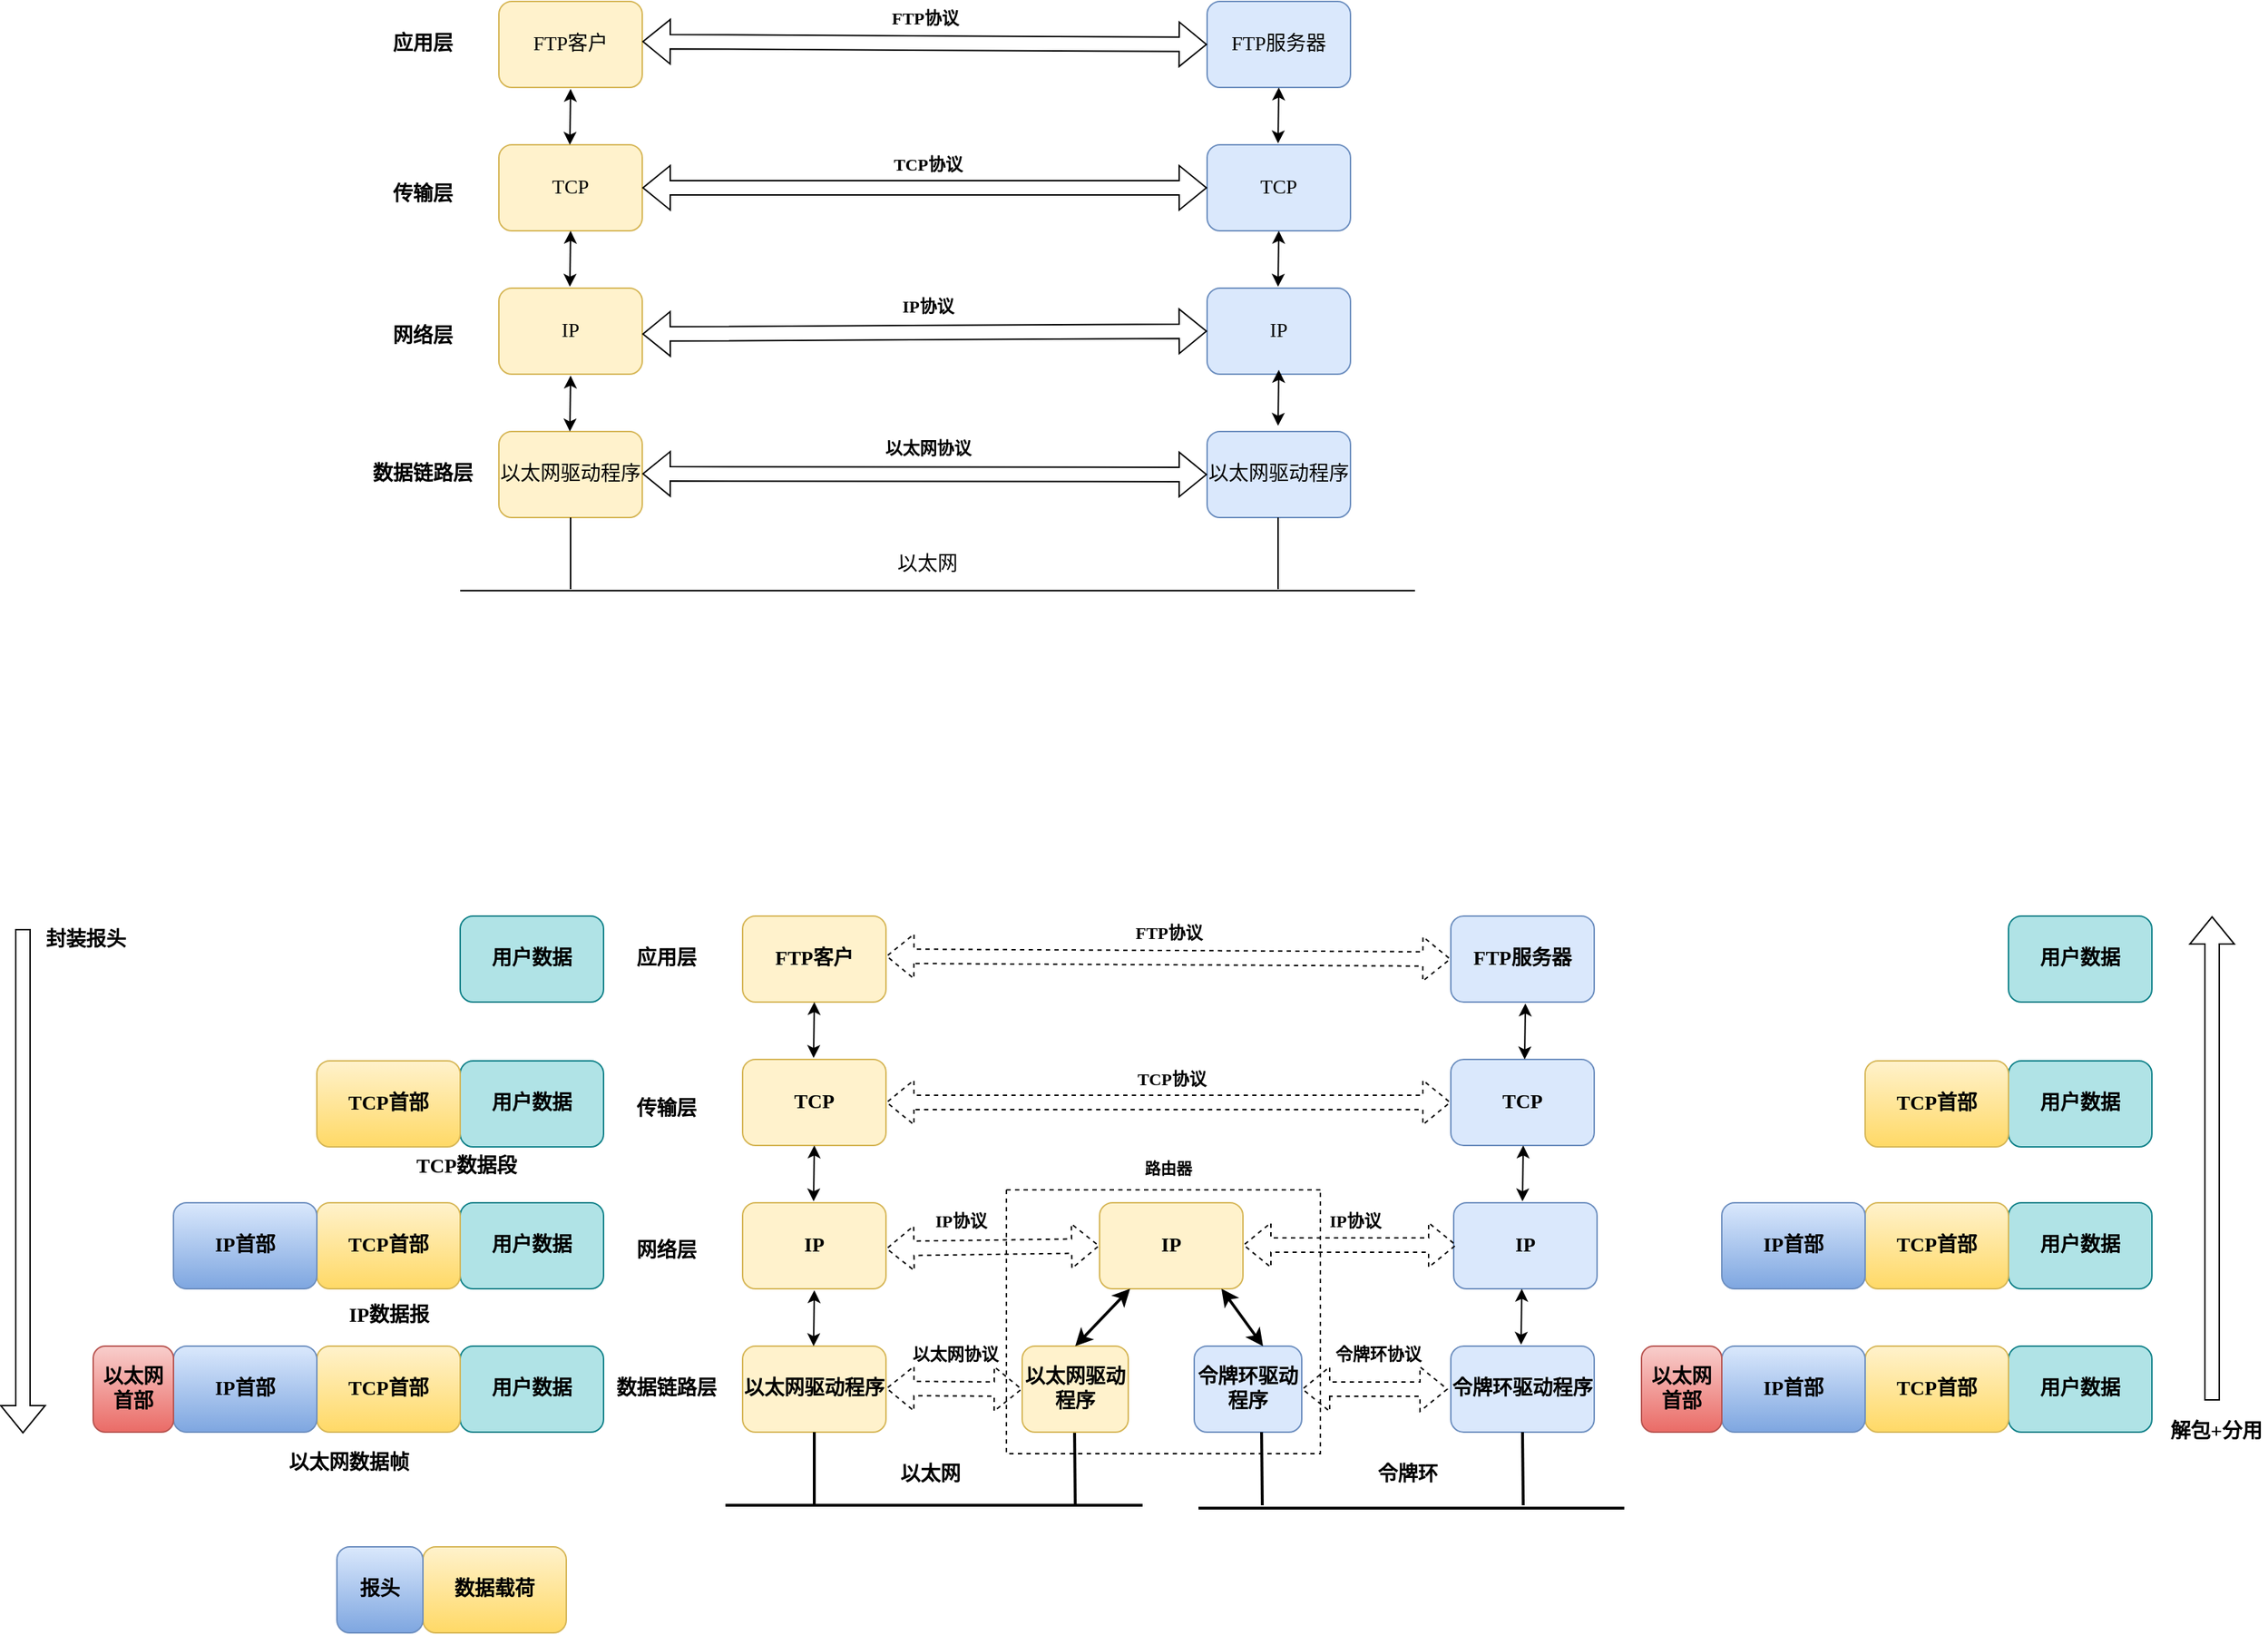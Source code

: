 <mxfile version="24.6.4" type="github">
  <diagram name="第 1 页" id="xF_slF0fyWrFhzLifDI3">
    <mxGraphModel dx="1448" dy="575" grid="0" gridSize="10" guides="1" tooltips="1" connect="1" arrows="1" fold="1" page="1" pageScale="1" pageWidth="2336" pageHeight="1654" background="none" math="0" shadow="0">
      <root>
        <mxCell id="0" />
        <mxCell id="jeHXLBTCa4225aKpq0WZ-4" parent="0" />
        <mxCell id="jeHXLBTCa4225aKpq0WZ-6" value="&lt;font style=&quot;font-size: 14px;&quot; face=&quot;Comic Sans MS&quot;&gt;FTP客户&lt;/font&gt;" style="rounded=1;whiteSpace=wrap;html=1;fillColor=#fff2cc;strokeColor=#d6b656;" vertex="1" parent="jeHXLBTCa4225aKpq0WZ-4">
          <mxGeometry x="454" y="88" width="100" height="60" as="geometry" />
        </mxCell>
        <mxCell id="jeHXLBTCa4225aKpq0WZ-7" value="&lt;font face=&quot;Comic Sans MS&quot;&gt;&lt;span style=&quot;font-size: 14px;&quot;&gt;TCP&lt;/span&gt;&lt;/font&gt;" style="rounded=1;whiteSpace=wrap;html=1;fillColor=#fff2cc;strokeColor=#d6b656;" vertex="1" parent="jeHXLBTCa4225aKpq0WZ-4">
          <mxGeometry x="454" y="188" width="100" height="60" as="geometry" />
        </mxCell>
        <mxCell id="jeHXLBTCa4225aKpq0WZ-8" value="&lt;font face=&quot;Comic Sans MS&quot;&gt;&lt;span style=&quot;font-size: 14px;&quot;&gt;IP&lt;/span&gt;&lt;/font&gt;" style="rounded=1;whiteSpace=wrap;html=1;fillColor=#fff2cc;strokeColor=#d6b656;" vertex="1" parent="jeHXLBTCa4225aKpq0WZ-4">
          <mxGeometry x="454" y="288" width="100" height="60" as="geometry" />
        </mxCell>
        <mxCell id="jeHXLBTCa4225aKpq0WZ-9" value="&lt;font face=&quot;Comic Sans MS&quot;&gt;&lt;span style=&quot;font-size: 14px;&quot;&gt;以太网驱动程序&lt;/span&gt;&lt;/font&gt;" style="rounded=1;whiteSpace=wrap;html=1;fillColor=#fff2cc;strokeColor=#d6b656;" vertex="1" parent="jeHXLBTCa4225aKpq0WZ-4">
          <mxGeometry x="454" y="388" width="100" height="60" as="geometry" />
        </mxCell>
        <mxCell id="jeHXLBTCa4225aKpq0WZ-10" value="&lt;font style=&quot;font-size: 14px;&quot; face=&quot;Comic Sans MS&quot;&gt;FTP服务器&lt;/font&gt;" style="rounded=1;whiteSpace=wrap;html=1;fillColor=#dae8fc;strokeColor=#6c8ebf;" vertex="1" parent="jeHXLBTCa4225aKpq0WZ-4">
          <mxGeometry x="948" y="88" width="100" height="60" as="geometry" />
        </mxCell>
        <mxCell id="jeHXLBTCa4225aKpq0WZ-11" value="&lt;font face=&quot;Comic Sans MS&quot;&gt;&lt;span style=&quot;font-size: 14px;&quot;&gt;TCP&lt;/span&gt;&lt;/font&gt;" style="rounded=1;whiteSpace=wrap;html=1;fillColor=#dae8fc;strokeColor=#6c8ebf;" vertex="1" parent="jeHXLBTCa4225aKpq0WZ-4">
          <mxGeometry x="948" y="188" width="100" height="60" as="geometry" />
        </mxCell>
        <mxCell id="jeHXLBTCa4225aKpq0WZ-12" value="&lt;font face=&quot;Comic Sans MS&quot;&gt;&lt;span style=&quot;font-size: 14px;&quot;&gt;IP&lt;/span&gt;&lt;/font&gt;" style="rounded=1;whiteSpace=wrap;html=1;fillColor=#dae8fc;strokeColor=#6c8ebf;" vertex="1" parent="jeHXLBTCa4225aKpq0WZ-4">
          <mxGeometry x="948" y="288" width="100" height="60" as="geometry" />
        </mxCell>
        <mxCell id="jeHXLBTCa4225aKpq0WZ-13" value="&lt;font face=&quot;Comic Sans MS&quot;&gt;&lt;span style=&quot;font-size: 14px;&quot;&gt;以太网驱动程序&lt;/span&gt;&lt;/font&gt;" style="rounded=1;whiteSpace=wrap;html=1;fillColor=#dae8fc;strokeColor=#6c8ebf;" vertex="1" parent="jeHXLBTCa4225aKpq0WZ-4">
          <mxGeometry x="948" y="388" width="100" height="60" as="geometry" />
        </mxCell>
        <mxCell id="jeHXLBTCa4225aKpq0WZ-28" value="" style="shape=flexArrow;endArrow=classic;startArrow=classic;html=1;rounded=0;entryX=0;entryY=0.5;entryDx=0;entryDy=0;" edge="1" parent="jeHXLBTCa4225aKpq0WZ-4" target="jeHXLBTCa4225aKpq0WZ-10">
          <mxGeometry width="100" height="100" relative="1" as="geometry">
            <mxPoint x="554" y="116" as="sourcePoint" />
            <mxPoint x="752" y="120" as="targetPoint" />
          </mxGeometry>
        </mxCell>
        <mxCell id="jeHXLBTCa4225aKpq0WZ-29" value="&lt;font style=&quot;font-size: 12px;&quot;&gt;FTP协议&lt;/font&gt;" style="edgeLabel;html=1;align=center;verticalAlign=middle;resizable=0;points=[];fontFamily=Comic Sans MS;fontStyle=1" vertex="1" connectable="0" parent="jeHXLBTCa4225aKpq0WZ-28">
          <mxGeometry x="0.01" y="2" relative="1" as="geometry">
            <mxPoint x="-2" y="-15" as="offset" />
          </mxGeometry>
        </mxCell>
        <mxCell id="jeHXLBTCa4225aKpq0WZ-31" value="" style="shape=flexArrow;endArrow=classic;startArrow=classic;html=1;rounded=0;entryX=0;entryY=0.5;entryDx=0;entryDy=0;exitX=1;exitY=0.5;exitDx=0;exitDy=0;" edge="1" parent="jeHXLBTCa4225aKpq0WZ-4" source="jeHXLBTCa4225aKpq0WZ-7" target="jeHXLBTCa4225aKpq0WZ-11">
          <mxGeometry width="100" height="100" relative="1" as="geometry">
            <mxPoint x="554" y="222" as="sourcePoint" />
            <mxPoint x="654" y="122" as="targetPoint" />
          </mxGeometry>
        </mxCell>
        <mxCell id="jeHXLBTCa4225aKpq0WZ-32" value="" style="shape=flexArrow;endArrow=classic;startArrow=classic;html=1;rounded=0;entryX=0;entryY=0.5;entryDx=0;entryDy=0;" edge="1" parent="jeHXLBTCa4225aKpq0WZ-4" target="jeHXLBTCa4225aKpq0WZ-12">
          <mxGeometry width="100" height="100" relative="1" as="geometry">
            <mxPoint x="554" y="320" as="sourcePoint" />
            <mxPoint x="874" y="320" as="targetPoint" />
          </mxGeometry>
        </mxCell>
        <mxCell id="jeHXLBTCa4225aKpq0WZ-33" value="" style="shape=flexArrow;endArrow=classic;startArrow=classic;html=1;rounded=0;exitX=1;exitY=0.5;exitDx=0;exitDy=0;entryX=0;entryY=0.5;entryDx=0;entryDy=0;" edge="1" parent="jeHXLBTCa4225aKpq0WZ-4" target="jeHXLBTCa4225aKpq0WZ-13">
          <mxGeometry width="100" height="100" relative="1" as="geometry">
            <mxPoint x="554" y="417.5" as="sourcePoint" />
            <mxPoint x="659" y="418" as="targetPoint" />
          </mxGeometry>
        </mxCell>
        <mxCell id="jeHXLBTCa4225aKpq0WZ-34" value="&lt;font style=&quot;font-size: 12px;&quot;&gt;TCP协议&lt;/font&gt;" style="edgeLabel;html=1;align=center;verticalAlign=middle;resizable=0;points=[];fontFamily=Comic Sans MS;fontStyle=1" vertex="1" connectable="0" parent="jeHXLBTCa4225aKpq0WZ-4">
          <mxGeometry x="761.998" y="139.0" as="geometry">
            <mxPoint x="-9" y="63" as="offset" />
          </mxGeometry>
        </mxCell>
        <mxCell id="jeHXLBTCa4225aKpq0WZ-35" value="&lt;font style=&quot;font-size: 12px;&quot;&gt;IP协议&lt;/font&gt;" style="edgeLabel;html=1;align=center;verticalAlign=middle;resizable=0;points=[];fontFamily=Comic Sans MS;fontStyle=1" vertex="1" connectable="0" parent="jeHXLBTCa4225aKpq0WZ-4">
          <mxGeometry x="761.998" y="238.0" as="geometry">
            <mxPoint x="-9" y="63" as="offset" />
          </mxGeometry>
        </mxCell>
        <mxCell id="jeHXLBTCa4225aKpq0WZ-36" value="&lt;font style=&quot;font-size: 12px;&quot;&gt;以太网协议&lt;/font&gt;" style="edgeLabel;html=1;align=center;verticalAlign=middle;resizable=0;points=[];fontFamily=Comic Sans MS;fontStyle=1" vertex="1" connectable="0" parent="jeHXLBTCa4225aKpq0WZ-4">
          <mxGeometry x="761.998" y="337.0" as="geometry">
            <mxPoint x="-9" y="63" as="offset" />
          </mxGeometry>
        </mxCell>
        <mxCell id="jeHXLBTCa4225aKpq0WZ-40" value="" style="endArrow=none;html=1;rounded=0;" edge="1" parent="jeHXLBTCa4225aKpq0WZ-4">
          <mxGeometry width="50" height="50" relative="1" as="geometry">
            <mxPoint x="504" y="498" as="sourcePoint" />
            <mxPoint x="504" y="448" as="targetPoint" />
          </mxGeometry>
        </mxCell>
        <mxCell id="jeHXLBTCa4225aKpq0WZ-41" value="" style="endArrow=none;html=1;rounded=0;" edge="1" parent="jeHXLBTCa4225aKpq0WZ-4">
          <mxGeometry width="50" height="50" relative="1" as="geometry">
            <mxPoint x="997.5" y="498" as="sourcePoint" />
            <mxPoint x="997.5" y="448" as="targetPoint" />
          </mxGeometry>
        </mxCell>
        <mxCell id="jeHXLBTCa4225aKpq0WZ-42" value="" style="endArrow=none;html=1;rounded=0;" edge="1" parent="jeHXLBTCa4225aKpq0WZ-4">
          <mxGeometry width="50" height="50" relative="1" as="geometry">
            <mxPoint x="427" y="499" as="sourcePoint" />
            <mxPoint x="1093" y="499" as="targetPoint" />
          </mxGeometry>
        </mxCell>
        <mxCell id="jeHXLBTCa4225aKpq0WZ-43" value="以太网" style="text;strokeColor=none;align=center;fillColor=none;html=1;verticalAlign=middle;whiteSpace=wrap;rounded=0;fontSize=14;fontFamily=Comic Sans MS;" vertex="1" parent="jeHXLBTCa4225aKpq0WZ-4">
          <mxGeometry x="723" y="466" width="60" height="30" as="geometry" />
        </mxCell>
        <mxCell id="jeHXLBTCa4225aKpq0WZ-44" value="&lt;font face=&quot;Comic Sans MS&quot; style=&quot;font-size: 14px;&quot;&gt;应用层&lt;/font&gt;" style="text;strokeColor=none;align=center;fillColor=none;html=1;verticalAlign=middle;whiteSpace=wrap;rounded=0;fontStyle=1" vertex="1" parent="jeHXLBTCa4225aKpq0WZ-4">
          <mxGeometry x="371" y="103" width="60" height="30" as="geometry" />
        </mxCell>
        <mxCell id="jeHXLBTCa4225aKpq0WZ-45" value="&lt;font face=&quot;Comic Sans MS&quot; style=&quot;font-size: 14px;&quot;&gt;传输层&lt;/font&gt;" style="text;strokeColor=none;align=center;fillColor=none;html=1;verticalAlign=middle;whiteSpace=wrap;rounded=0;fontStyle=1" vertex="1" parent="jeHXLBTCa4225aKpq0WZ-4">
          <mxGeometry x="371" y="208" width="60" height="30" as="geometry" />
        </mxCell>
        <mxCell id="jeHXLBTCa4225aKpq0WZ-46" value="&lt;font face=&quot;Comic Sans MS&quot; style=&quot;font-size: 14px;&quot;&gt;网络层&lt;/font&gt;" style="text;strokeColor=none;align=center;fillColor=none;html=1;verticalAlign=middle;whiteSpace=wrap;rounded=0;fontStyle=1" vertex="1" parent="jeHXLBTCa4225aKpq0WZ-4">
          <mxGeometry x="371" y="307" width="60" height="30" as="geometry" />
        </mxCell>
        <mxCell id="jeHXLBTCa4225aKpq0WZ-47" value="&lt;font face=&quot;Comic Sans MS&quot; style=&quot;font-size: 14px;&quot;&gt;数据链路层&lt;/font&gt;" style="text;strokeColor=none;align=center;fillColor=none;html=1;verticalAlign=middle;whiteSpace=wrap;rounded=0;fontStyle=1" vertex="1" parent="jeHXLBTCa4225aKpq0WZ-4">
          <mxGeometry x="362" y="403" width="78" height="30" as="geometry" />
        </mxCell>
        <mxCell id="jeHXLBTCa4225aKpq0WZ-48" value="&lt;font face=&quot;Comic Sans MS&quot; style=&quot;font-size: 14px;&quot;&gt;FTP客户&lt;/font&gt;" style="rounded=1;whiteSpace=wrap;html=1;fillColor=#fff2cc;strokeColor=#d6b656;fontStyle=1" vertex="1" parent="jeHXLBTCa4225aKpq0WZ-4">
          <mxGeometry x="624" y="726" width="100" height="60" as="geometry" />
        </mxCell>
        <mxCell id="jeHXLBTCa4225aKpq0WZ-49" value="&lt;font face=&quot;Comic Sans MS&quot;&gt;&lt;span style=&quot;font-size: 14px;&quot;&gt;TCP&lt;/span&gt;&lt;/font&gt;" style="rounded=1;whiteSpace=wrap;html=1;fillColor=#fff2cc;strokeColor=#d6b656;fontStyle=1" vertex="1" parent="jeHXLBTCa4225aKpq0WZ-4">
          <mxGeometry x="624" y="826" width="100" height="60" as="geometry" />
        </mxCell>
        <mxCell id="jeHXLBTCa4225aKpq0WZ-50" value="&lt;font face=&quot;Comic Sans MS&quot;&gt;&lt;span style=&quot;font-size: 14px;&quot;&gt;IP&lt;/span&gt;&lt;/font&gt;" style="rounded=1;whiteSpace=wrap;html=1;fillColor=#fff2cc;strokeColor=#d6b656;fontStyle=1" vertex="1" parent="jeHXLBTCa4225aKpq0WZ-4">
          <mxGeometry x="624" y="926" width="100" height="60" as="geometry" />
        </mxCell>
        <mxCell id="jeHXLBTCa4225aKpq0WZ-51" value="&lt;font face=&quot;Comic Sans MS&quot;&gt;&lt;span style=&quot;font-size: 14px;&quot;&gt;以太网驱动程序&lt;/span&gt;&lt;/font&gt;" style="rounded=1;whiteSpace=wrap;html=1;fillColor=#fff2cc;strokeColor=#d6b656;fontStyle=1" vertex="1" parent="jeHXLBTCa4225aKpq0WZ-4">
          <mxGeometry x="624" y="1026" width="100" height="60" as="geometry" />
        </mxCell>
        <mxCell id="jeHXLBTCa4225aKpq0WZ-52" value="&lt;font face=&quot;Comic Sans MS&quot; style=&quot;font-size: 14px;&quot;&gt;FTP服务器&lt;/font&gt;" style="rounded=1;whiteSpace=wrap;html=1;fillColor=#dae8fc;strokeColor=#6c8ebf;fontStyle=1" vertex="1" parent="jeHXLBTCa4225aKpq0WZ-4">
          <mxGeometry x="1118" y="726" width="100" height="60" as="geometry" />
        </mxCell>
        <mxCell id="jeHXLBTCa4225aKpq0WZ-53" value="&lt;font face=&quot;Comic Sans MS&quot;&gt;&lt;span style=&quot;font-size: 14px;&quot;&gt;TCP&lt;/span&gt;&lt;/font&gt;" style="rounded=1;whiteSpace=wrap;html=1;fillColor=#dae8fc;strokeColor=#6c8ebf;fontStyle=1" vertex="1" parent="jeHXLBTCa4225aKpq0WZ-4">
          <mxGeometry x="1118" y="826" width="100" height="60" as="geometry" />
        </mxCell>
        <mxCell id="jeHXLBTCa4225aKpq0WZ-54" value="&lt;font face=&quot;Comic Sans MS&quot;&gt;&lt;span style=&quot;font-size: 14px;&quot;&gt;IP&lt;/span&gt;&lt;/font&gt;" style="rounded=1;whiteSpace=wrap;html=1;fillColor=#dae8fc;strokeColor=#6c8ebf;fontStyle=1" vertex="1" parent="jeHXLBTCa4225aKpq0WZ-4">
          <mxGeometry x="1120" y="926" width="100" height="60" as="geometry" />
        </mxCell>
        <mxCell id="jeHXLBTCa4225aKpq0WZ-55" value="&lt;font face=&quot;Comic Sans MS&quot;&gt;&lt;span style=&quot;font-size: 14px;&quot;&gt;令牌环驱动程序&lt;/span&gt;&lt;/font&gt;" style="rounded=1;whiteSpace=wrap;html=1;fillColor=#dae8fc;strokeColor=#6c8ebf;fontStyle=1" vertex="1" parent="jeHXLBTCa4225aKpq0WZ-4">
          <mxGeometry x="1118" y="1026" width="100" height="60" as="geometry" />
        </mxCell>
        <mxCell id="jeHXLBTCa4225aKpq0WZ-56" value="" style="shape=flexArrow;endArrow=classic;startArrow=classic;html=1;rounded=0;entryX=0;entryY=0.5;entryDx=0;entryDy=0;fontStyle=1;dashed=1;" edge="1" parent="jeHXLBTCa4225aKpq0WZ-4" target="jeHXLBTCa4225aKpq0WZ-52">
          <mxGeometry width="100" height="100" relative="1" as="geometry">
            <mxPoint x="724" y="754" as="sourcePoint" />
            <mxPoint x="922" y="758" as="targetPoint" />
          </mxGeometry>
        </mxCell>
        <mxCell id="jeHXLBTCa4225aKpq0WZ-57" value="&lt;font style=&quot;font-size: 12px;&quot;&gt;FTP协议&lt;/font&gt;" style="edgeLabel;html=1;align=center;verticalAlign=middle;resizable=0;points=[];fontFamily=Comic Sans MS;fontStyle=1" vertex="1" connectable="0" parent="jeHXLBTCa4225aKpq0WZ-56">
          <mxGeometry x="0.01" y="2" relative="1" as="geometry">
            <mxPoint x="-2" y="-15" as="offset" />
          </mxGeometry>
        </mxCell>
        <mxCell id="jeHXLBTCa4225aKpq0WZ-58" value="" style="shape=flexArrow;endArrow=classic;startArrow=classic;html=1;rounded=0;entryX=0;entryY=0.5;entryDx=0;entryDy=0;exitX=1;exitY=0.5;exitDx=0;exitDy=0;fontStyle=1;dashed=1;" edge="1" parent="jeHXLBTCa4225aKpq0WZ-4" source="jeHXLBTCa4225aKpq0WZ-49" target="jeHXLBTCa4225aKpq0WZ-53">
          <mxGeometry width="100" height="100" relative="1" as="geometry">
            <mxPoint x="724" y="860" as="sourcePoint" />
            <mxPoint x="824" y="760" as="targetPoint" />
          </mxGeometry>
        </mxCell>
        <mxCell id="jeHXLBTCa4225aKpq0WZ-59" value="" style="shape=flexArrow;endArrow=classic;startArrow=block;html=1;rounded=0;fontStyle=1;fontColor=#6600CC;startFill=0;strokeColor=default;flowAnimation=0;dashed=1;entryX=0;entryY=0.5;entryDx=0;entryDy=0;" edge="1" parent="jeHXLBTCa4225aKpq0WZ-4" target="jeHXLBTCa4225aKpq0WZ-75">
          <mxGeometry width="100" height="100" relative="1" as="geometry">
            <mxPoint x="724" y="958" as="sourcePoint" />
            <mxPoint x="868" y="958" as="targetPoint" />
          </mxGeometry>
        </mxCell>
        <mxCell id="jeHXLBTCa4225aKpq0WZ-60" value="" style="shape=flexArrow;endArrow=classic;startArrow=classic;html=1;rounded=0;exitX=1;exitY=0.5;exitDx=0;exitDy=0;fontStyle=1;dashed=1;entryX=0;entryY=0.5;entryDx=0;entryDy=0;" edge="1" parent="jeHXLBTCa4225aKpq0WZ-4" target="jeHXLBTCa4225aKpq0WZ-77">
          <mxGeometry width="100" height="100" relative="1" as="geometry">
            <mxPoint x="724" y="1055.5" as="sourcePoint" />
            <mxPoint x="799" y="1056" as="targetPoint" />
          </mxGeometry>
        </mxCell>
        <mxCell id="jeHXLBTCa4225aKpq0WZ-61" value="&lt;font style=&quot;font-size: 12px;&quot;&gt;TCP协议&lt;/font&gt;" style="edgeLabel;html=1;align=center;verticalAlign=middle;resizable=0;points=[];fontFamily=Comic Sans MS;fontStyle=1" vertex="1" connectable="0" parent="jeHXLBTCa4225aKpq0WZ-4">
          <mxGeometry x="931.998" y="777.0" as="geometry">
            <mxPoint x="-9" y="63" as="offset" />
          </mxGeometry>
        </mxCell>
        <mxCell id="jeHXLBTCa4225aKpq0WZ-62" value="&lt;font style=&quot;font-size: 12px;&quot;&gt;IP协议&lt;/font&gt;" style="edgeLabel;html=1;align=center;verticalAlign=middle;resizable=0;points=[];fontFamily=Comic Sans MS;fontStyle=1" vertex="1" connectable="0" parent="jeHXLBTCa4225aKpq0WZ-4">
          <mxGeometry x="784.998" y="876.0" as="geometry">
            <mxPoint x="-9" y="63" as="offset" />
          </mxGeometry>
        </mxCell>
        <mxCell id="jeHXLBTCa4225aKpq0WZ-63" value="&lt;font style=&quot;font-size: 12px;&quot;&gt;以太网协议&lt;/font&gt;" style="edgeLabel;html=1;align=center;verticalAlign=middle;resizable=0;points=[];fontFamily=Comic Sans MS;fontStyle=1" vertex="1" connectable="0" parent="jeHXLBTCa4225aKpq0WZ-4">
          <mxGeometry x="780.998" y="969.0" as="geometry">
            <mxPoint x="-9" y="63" as="offset" />
          </mxGeometry>
        </mxCell>
        <mxCell id="jeHXLBTCa4225aKpq0WZ-64" value="" style="endArrow=none;html=1;rounded=0;fontStyle=1;strokeColor=default;strokeWidth=2;align=center;verticalAlign=middle;fontFamily=Helvetica;fontSize=11;fontColor=default;labelBackgroundColor=default;" edge="1" parent="jeHXLBTCa4225aKpq0WZ-4">
          <mxGeometry width="50" height="50" relative="1" as="geometry">
            <mxPoint x="674" y="1136" as="sourcePoint" />
            <mxPoint x="674" y="1086" as="targetPoint" />
          </mxGeometry>
        </mxCell>
        <mxCell id="jeHXLBTCa4225aKpq0WZ-65" value="" style="endArrow=none;html=1;rounded=0;fontStyle=1;strokeColor=default;strokeWidth=2;align=center;verticalAlign=middle;fontFamily=Helvetica;fontSize=11;fontColor=default;labelBackgroundColor=default;" edge="1" parent="jeHXLBTCa4225aKpq0WZ-4">
          <mxGeometry width="50" height="50" relative="1" as="geometry">
            <mxPoint x="856" y="1137" as="sourcePoint" />
            <mxPoint x="855.5" y="1081" as="targetPoint" />
          </mxGeometry>
        </mxCell>
        <mxCell id="jeHXLBTCa4225aKpq0WZ-66" value="" style="endArrow=none;html=1;rounded=0;fontStyle=1;strokeWidth=2;" edge="1" parent="jeHXLBTCa4225aKpq0WZ-4">
          <mxGeometry width="50" height="50" relative="1" as="geometry">
            <mxPoint x="612" y="1137" as="sourcePoint" />
            <mxPoint x="903" y="1137" as="targetPoint" />
          </mxGeometry>
        </mxCell>
        <mxCell id="jeHXLBTCa4225aKpq0WZ-67" value="以太网" style="text;strokeColor=none;align=center;fillColor=none;html=1;verticalAlign=middle;whiteSpace=wrap;rounded=0;fontSize=14;fontFamily=Comic Sans MS;fontStyle=1" vertex="1" parent="jeHXLBTCa4225aKpq0WZ-4">
          <mxGeometry x="725" y="1101" width="60" height="30" as="geometry" />
        </mxCell>
        <mxCell id="jeHXLBTCa4225aKpq0WZ-68" value="&lt;font style=&quot;font-size: 14px;&quot; face=&quot;Comic Sans MS&quot;&gt;应用层&lt;/font&gt;" style="text;strokeColor=none;align=center;fillColor=none;html=1;verticalAlign=middle;whiteSpace=wrap;rounded=0;fontStyle=1" vertex="1" parent="jeHXLBTCa4225aKpq0WZ-4">
          <mxGeometry x="541" y="741" width="60" height="30" as="geometry" />
        </mxCell>
        <mxCell id="jeHXLBTCa4225aKpq0WZ-69" value="&lt;font style=&quot;font-size: 14px;&quot; face=&quot;Comic Sans MS&quot;&gt;传输层&lt;/font&gt;" style="text;strokeColor=none;align=center;fillColor=none;html=1;verticalAlign=middle;whiteSpace=wrap;rounded=0;fontStyle=1" vertex="1" parent="jeHXLBTCa4225aKpq0WZ-4">
          <mxGeometry x="541" y="846" width="60" height="30" as="geometry" />
        </mxCell>
        <mxCell id="jeHXLBTCa4225aKpq0WZ-70" value="&lt;font style=&quot;font-size: 14px;&quot; face=&quot;Comic Sans MS&quot;&gt;网络层&lt;/font&gt;" style="text;strokeColor=none;align=center;fillColor=none;html=1;verticalAlign=middle;whiteSpace=wrap;rounded=0;fontStyle=1" vertex="1" parent="jeHXLBTCa4225aKpq0WZ-4">
          <mxGeometry x="541" y="945" width="60" height="30" as="geometry" />
        </mxCell>
        <mxCell id="jeHXLBTCa4225aKpq0WZ-71" value="&lt;font style=&quot;font-size: 14px;&quot; face=&quot;Comic Sans MS&quot;&gt;数据链路层&lt;/font&gt;" style="text;strokeColor=none;align=center;fillColor=none;html=1;verticalAlign=middle;whiteSpace=wrap;rounded=0;fontStyle=1" vertex="1" parent="jeHXLBTCa4225aKpq0WZ-4">
          <mxGeometry x="532" y="1041" width="78" height="30" as="geometry" />
        </mxCell>
        <mxCell id="jeHXLBTCa4225aKpq0WZ-73" value="" style="shape=flexArrow;endArrow=classic;startArrow=block;html=1;rounded=0;fontStyle=1;fontColor=#6600CC;startFill=0;strokeColor=default;flowAnimation=0;dashed=1;" edge="1" parent="jeHXLBTCa4225aKpq0WZ-4">
          <mxGeometry width="100" height="100" relative="1" as="geometry">
            <mxPoint x="973" y="955.5" as="sourcePoint" />
            <mxPoint x="1122" y="955.5" as="targetPoint" />
          </mxGeometry>
        </mxCell>
        <mxCell id="jeHXLBTCa4225aKpq0WZ-74" value="&lt;font style=&quot;font-size: 12px;&quot;&gt;IP协议&lt;/font&gt;" style="edgeLabel;html=1;align=center;verticalAlign=middle;resizable=0;points=[];fontFamily=Comic Sans MS;fontStyle=1" vertex="1" connectable="0" parent="jeHXLBTCa4225aKpq0WZ-4">
          <mxGeometry x="1059.998" y="876.0" as="geometry">
            <mxPoint x="-9" y="63" as="offset" />
          </mxGeometry>
        </mxCell>
        <mxCell id="jeHXLBTCa4225aKpq0WZ-75" value="&lt;font face=&quot;Comic Sans MS&quot;&gt;&lt;span style=&quot;font-size: 14px;&quot;&gt;IP&lt;/span&gt;&lt;/font&gt;" style="rounded=1;whiteSpace=wrap;html=1;fillColor=#fff2cc;strokeColor=#d6b656;fontStyle=1" vertex="1" parent="jeHXLBTCa4225aKpq0WZ-4">
          <mxGeometry x="873" y="926" width="100" height="60" as="geometry" />
        </mxCell>
        <mxCell id="jeHXLBTCa4225aKpq0WZ-77" value="&lt;font face=&quot;Comic Sans MS&quot;&gt;&lt;span style=&quot;font-size: 14px;&quot;&gt;以太网驱动程序&lt;/span&gt;&lt;/font&gt;" style="rounded=1;whiteSpace=wrap;html=1;fillColor=#fff2cc;strokeColor=#d6b656;fontStyle=1" vertex="1" parent="jeHXLBTCa4225aKpq0WZ-4">
          <mxGeometry x="819" y="1026" width="74" height="60" as="geometry" />
        </mxCell>
        <mxCell id="jeHXLBTCa4225aKpq0WZ-78" value="&lt;font face=&quot;Comic Sans MS&quot;&gt;&lt;span style=&quot;font-size: 14px;&quot;&gt;令牌环驱动程序&lt;/span&gt;&lt;/font&gt;" style="rounded=1;whiteSpace=wrap;html=1;fillColor=#dae8fc;strokeColor=#6c8ebf;fontStyle=1" vertex="1" parent="jeHXLBTCa4225aKpq0WZ-4">
          <mxGeometry x="939" y="1026" width="75" height="60" as="geometry" />
        </mxCell>
        <mxCell id="jeHXLBTCa4225aKpq0WZ-79" value="" style="shape=flexArrow;endArrow=classic;startArrow=classic;html=1;rounded=0;fontStyle=1;dashed=1;exitX=1;exitY=0.5;exitDx=0;exitDy=0;" edge="1" parent="jeHXLBTCa4225aKpq0WZ-4" source="jeHXLBTCa4225aKpq0WZ-78">
          <mxGeometry width="100" height="100" relative="1" as="geometry">
            <mxPoint x="1040" y="1058" as="sourcePoint" />
            <mxPoint x="1116" y="1056" as="targetPoint" />
          </mxGeometry>
        </mxCell>
        <mxCell id="jeHXLBTCa4225aKpq0WZ-80" style="edgeStyle=none;shape=connector;rounded=0;orthogonalLoop=1;jettySize=auto;html=1;exitX=0.75;exitY=1;exitDx=0;exitDy=0;strokeColor=default;strokeWidth=2;align=center;verticalAlign=middle;fontFamily=Helvetica;fontSize=11;fontColor=default;fontStyle=1;labelBackgroundColor=default;endArrow=none;" edge="1" parent="jeHXLBTCa4225aKpq0WZ-4" source="jeHXLBTCa4225aKpq0WZ-78" target="jeHXLBTCa4225aKpq0WZ-78">
          <mxGeometry relative="1" as="geometry" />
        </mxCell>
        <mxCell id="jeHXLBTCa4225aKpq0WZ-81" value="&lt;font style=&quot;font-size: 12px;&quot;&gt;令牌环协议&lt;/font&gt;" style="edgeLabel;html=1;align=center;verticalAlign=middle;resizable=0;points=[];fontFamily=Comic Sans MS;fontStyle=1" vertex="1" connectable="0" parent="jeHXLBTCa4225aKpq0WZ-4">
          <mxGeometry x="1075.998" y="969.0" as="geometry">
            <mxPoint x="-9" y="63" as="offset" />
          </mxGeometry>
        </mxCell>
        <mxCell id="jeHXLBTCa4225aKpq0WZ-82" value="" style="endArrow=classic;startArrow=classic;html=1;rounded=0;strokeColor=default;strokeWidth=2;align=center;verticalAlign=middle;fontFamily=Helvetica;fontSize=11;fontColor=default;fontStyle=1;labelBackgroundColor=default;exitX=0.5;exitY=0;exitDx=0;exitDy=0;" edge="1" parent="jeHXLBTCa4225aKpq0WZ-4" source="jeHXLBTCa4225aKpq0WZ-77" target="jeHXLBTCa4225aKpq0WZ-75">
          <mxGeometry width="50" height="50" relative="1" as="geometry">
            <mxPoint x="831" y="1026" as="sourcePoint" />
            <mxPoint x="871" y="989" as="targetPoint" />
          </mxGeometry>
        </mxCell>
        <mxCell id="jeHXLBTCa4225aKpq0WZ-85" value="" style="endArrow=classic;startArrow=classic;html=1;rounded=0;strokeColor=default;strokeWidth=2;align=center;verticalAlign=middle;fontFamily=Helvetica;fontSize=11;fontColor=default;fontStyle=1;labelBackgroundColor=default;" edge="1" parent="jeHXLBTCa4225aKpq0WZ-4">
          <mxGeometry width="50" height="50" relative="1" as="geometry">
            <mxPoint x="987" y="1026" as="sourcePoint" />
            <mxPoint x="958" y="986" as="targetPoint" />
          </mxGeometry>
        </mxCell>
        <mxCell id="jeHXLBTCa4225aKpq0WZ-86" value="" style="swimlane;startSize=0;fontFamily=Helvetica;fontSize=11;fontColor=default;fontStyle=1;labelBackgroundColor=default;dashed=1;movable=1;resizable=1;rotatable=1;deletable=1;editable=1;locked=0;connectable=1;" vertex="1" parent="jeHXLBTCa4225aKpq0WZ-4">
          <mxGeometry x="808" y="917" width="219" height="184" as="geometry">
            <mxRectangle x="665" y="842" width="50" height="44" as="alternateBounds" />
          </mxGeometry>
        </mxCell>
        <mxCell id="jeHXLBTCa4225aKpq0WZ-87" value="路由器" style="text;strokeColor=none;align=center;fillColor=none;html=1;verticalAlign=middle;whiteSpace=wrap;rounded=0;fontFamily=Helvetica;fontSize=11;fontColor=default;fontStyle=1;labelBackgroundColor=default;" vertex="1" parent="jeHXLBTCa4225aKpq0WZ-4">
          <mxGeometry x="890.5" y="887" width="60" height="30" as="geometry" />
        </mxCell>
        <mxCell id="jeHXLBTCa4225aKpq0WZ-90" value="" style="endArrow=none;html=1;rounded=0;fontStyle=1;strokeWidth=2;" edge="1" parent="jeHXLBTCa4225aKpq0WZ-4">
          <mxGeometry width="50" height="50" relative="1" as="geometry">
            <mxPoint x="942" y="1139" as="sourcePoint" />
            <mxPoint x="1239" y="1139" as="targetPoint" />
          </mxGeometry>
        </mxCell>
        <mxCell id="jeHXLBTCa4225aKpq0WZ-91" value="令牌环" style="text;strokeColor=none;align=center;fillColor=none;html=1;verticalAlign=middle;whiteSpace=wrap;rounded=0;fontSize=14;fontFamily=Comic Sans MS;fontStyle=1" vertex="1" parent="jeHXLBTCa4225aKpq0WZ-4">
          <mxGeometry x="1058" y="1101" width="60" height="30" as="geometry" />
        </mxCell>
        <mxCell id="jeHXLBTCa4225aKpq0WZ-92" value="" style="endArrow=none;html=1;rounded=0;fontStyle=1;strokeColor=default;strokeWidth=2;align=center;verticalAlign=middle;fontFamily=Helvetica;fontSize=11;fontColor=default;labelBackgroundColor=default;" edge="1" parent="jeHXLBTCa4225aKpq0WZ-4">
          <mxGeometry width="50" height="50" relative="1" as="geometry">
            <mxPoint x="986.5" y="1137" as="sourcePoint" />
            <mxPoint x="986" y="1086" as="targetPoint" />
          </mxGeometry>
        </mxCell>
        <mxCell id="jeHXLBTCa4225aKpq0WZ-93" value="" style="endArrow=none;html=1;rounded=0;fontStyle=1;strokeColor=default;strokeWidth=2;align=center;verticalAlign=middle;fontFamily=Helvetica;fontSize=11;fontColor=default;labelBackgroundColor=default;" edge="1" parent="jeHXLBTCa4225aKpq0WZ-4">
          <mxGeometry width="50" height="50" relative="1" as="geometry">
            <mxPoint x="1168.5" y="1137" as="sourcePoint" />
            <mxPoint x="1168" y="1086" as="targetPoint" />
          </mxGeometry>
        </mxCell>
        <mxCell id="jeHXLBTCa4225aKpq0WZ-101" value="&lt;font face=&quot;Comic Sans MS&quot; style=&quot;font-size: 14px;&quot;&gt;用户数据&lt;/font&gt;" style="rounded=1;whiteSpace=wrap;html=1;fillColor=#b0e3e6;strokeColor=#0e8088;fontStyle=1" vertex="1" parent="jeHXLBTCa4225aKpq0WZ-4">
          <mxGeometry x="427" y="726" width="100" height="60" as="geometry" />
        </mxCell>
        <mxCell id="jeHXLBTCa4225aKpq0WZ-102" value="&lt;font face=&quot;Comic Sans MS&quot; style=&quot;font-size: 14px;&quot;&gt;用户数据&lt;/font&gt;" style="rounded=1;whiteSpace=wrap;html=1;fillColor=#b0e3e6;strokeColor=#0e8088;fontStyle=1" vertex="1" parent="jeHXLBTCa4225aKpq0WZ-4">
          <mxGeometry x="427" y="827" width="100" height="60" as="geometry" />
        </mxCell>
        <mxCell id="jeHXLBTCa4225aKpq0WZ-103" value="&lt;font face=&quot;Comic Sans MS&quot; style=&quot;font-size: 14px;&quot;&gt;TCP首部&lt;/font&gt;" style="rounded=1;whiteSpace=wrap;html=1;fillColor=#fff2cc;strokeColor=#d6b656;fontStyle=1;gradientColor=#ffd966;" vertex="1" parent="jeHXLBTCa4225aKpq0WZ-4">
          <mxGeometry x="327" y="827" width="100" height="60" as="geometry" />
        </mxCell>
        <mxCell id="jeHXLBTCa4225aKpq0WZ-104" value="&lt;font face=&quot;Comic Sans MS&quot; style=&quot;font-size: 14px;&quot;&gt;用户数据&lt;/font&gt;" style="rounded=1;whiteSpace=wrap;html=1;fillColor=#b0e3e6;strokeColor=#0e8088;fontStyle=1" vertex="1" parent="jeHXLBTCa4225aKpq0WZ-4">
          <mxGeometry x="427" y="926" width="100" height="60" as="geometry" />
        </mxCell>
        <mxCell id="jeHXLBTCa4225aKpq0WZ-105" value="&lt;font face=&quot;Comic Sans MS&quot; style=&quot;font-size: 14px;&quot;&gt;TCP首部&lt;/font&gt;" style="rounded=1;whiteSpace=wrap;html=1;fillColor=#fff2cc;strokeColor=#d6b656;fontStyle=1;gradientColor=#ffd966;" vertex="1" parent="jeHXLBTCa4225aKpq0WZ-4">
          <mxGeometry x="327" y="926" width="100" height="60" as="geometry" />
        </mxCell>
        <mxCell id="jeHXLBTCa4225aKpq0WZ-106" value="&lt;font face=&quot;Comic Sans MS&quot; style=&quot;font-size: 14px;&quot;&gt;IP首部&lt;/font&gt;" style="rounded=1;whiteSpace=wrap;html=1;fillColor=#dae8fc;strokeColor=#6c8ebf;fontStyle=1;gradientColor=#7ea6e0;" vertex="1" parent="jeHXLBTCa4225aKpq0WZ-4">
          <mxGeometry x="227" y="926" width="100" height="60" as="geometry" />
        </mxCell>
        <mxCell id="jeHXLBTCa4225aKpq0WZ-107" value="&lt;font face=&quot;Comic Sans MS&quot; style=&quot;font-size: 14px;&quot;&gt;用户数据&lt;/font&gt;" style="rounded=1;whiteSpace=wrap;html=1;fillColor=#b0e3e6;strokeColor=#0e8088;fontStyle=1" vertex="1" parent="jeHXLBTCa4225aKpq0WZ-4">
          <mxGeometry x="427" y="1026" width="100" height="60" as="geometry" />
        </mxCell>
        <mxCell id="jeHXLBTCa4225aKpq0WZ-108" value="&lt;font face=&quot;Comic Sans MS&quot; style=&quot;font-size: 14px;&quot;&gt;TCP首部&lt;/font&gt;" style="rounded=1;whiteSpace=wrap;html=1;fillColor=#fff2cc;strokeColor=#d6b656;fontStyle=1;gradientColor=#ffd966;" vertex="1" parent="jeHXLBTCa4225aKpq0WZ-4">
          <mxGeometry x="327" y="1026" width="100" height="60" as="geometry" />
        </mxCell>
        <mxCell id="jeHXLBTCa4225aKpq0WZ-109" value="&lt;font face=&quot;Comic Sans MS&quot; style=&quot;font-size: 14px;&quot;&gt;IP首部&lt;/font&gt;" style="rounded=1;whiteSpace=wrap;html=1;fillColor=#dae8fc;strokeColor=#6c8ebf;fontStyle=1;gradientColor=#7ea6e0;" vertex="1" parent="jeHXLBTCa4225aKpq0WZ-4">
          <mxGeometry x="227" y="1026" width="100" height="60" as="geometry" />
        </mxCell>
        <mxCell id="jeHXLBTCa4225aKpq0WZ-110" value="&lt;font face=&quot;Comic Sans MS&quot; style=&quot;font-size: 14px;&quot;&gt;以太网首部&lt;/font&gt;" style="rounded=1;whiteSpace=wrap;html=1;fillColor=#f8cecc;strokeColor=#b85450;fontStyle=1;gradientColor=#ea6b66;" vertex="1" parent="jeHXLBTCa4225aKpq0WZ-4">
          <mxGeometry x="171" y="1026" width="56" height="60" as="geometry" />
        </mxCell>
        <mxCell id="jeHXLBTCa4225aKpq0WZ-114" value="" style="endArrow=classic;startArrow=classic;html=1;rounded=0;" edge="1" parent="jeHXLBTCa4225aKpq0WZ-4">
          <mxGeometry width="50" height="50" relative="1" as="geometry">
            <mxPoint x="503.5" y="188" as="sourcePoint" />
            <mxPoint x="504" y="149" as="targetPoint" />
          </mxGeometry>
        </mxCell>
        <mxCell id="jeHXLBTCa4225aKpq0WZ-115" value="" style="endArrow=classic;startArrow=classic;html=1;rounded=0;" edge="1" parent="jeHXLBTCa4225aKpq0WZ-4">
          <mxGeometry width="50" height="50" relative="1" as="geometry">
            <mxPoint x="997.5" y="187" as="sourcePoint" />
            <mxPoint x="998" y="148" as="targetPoint" />
          </mxGeometry>
        </mxCell>
        <mxCell id="jeHXLBTCa4225aKpq0WZ-116" value="" style="endArrow=classic;startArrow=classic;html=1;rounded=0;" edge="1" parent="jeHXLBTCa4225aKpq0WZ-4">
          <mxGeometry width="50" height="50" relative="1" as="geometry">
            <mxPoint x="503.5" y="287" as="sourcePoint" />
            <mxPoint x="504" y="248" as="targetPoint" />
          </mxGeometry>
        </mxCell>
        <mxCell id="jeHXLBTCa4225aKpq0WZ-117" value="" style="endArrow=classic;startArrow=classic;html=1;rounded=0;" edge="1" parent="jeHXLBTCa4225aKpq0WZ-4">
          <mxGeometry width="50" height="50" relative="1" as="geometry">
            <mxPoint x="503.5" y="388" as="sourcePoint" />
            <mxPoint x="504" y="349" as="targetPoint" />
          </mxGeometry>
        </mxCell>
        <mxCell id="jeHXLBTCa4225aKpq0WZ-118" value="" style="endArrow=classic;startArrow=classic;html=1;rounded=0;" edge="1" parent="jeHXLBTCa4225aKpq0WZ-4">
          <mxGeometry width="50" height="50" relative="1" as="geometry">
            <mxPoint x="997.5" y="287" as="sourcePoint" />
            <mxPoint x="998" y="248" as="targetPoint" />
          </mxGeometry>
        </mxCell>
        <mxCell id="jeHXLBTCa4225aKpq0WZ-119" value="" style="endArrow=classic;startArrow=classic;html=1;rounded=0;" edge="1" parent="jeHXLBTCa4225aKpq0WZ-4">
          <mxGeometry width="50" height="50" relative="1" as="geometry">
            <mxPoint x="997.5" y="384" as="sourcePoint" />
            <mxPoint x="998" y="345" as="targetPoint" />
          </mxGeometry>
        </mxCell>
        <mxCell id="jeHXLBTCa4225aKpq0WZ-121" value="" style="endArrow=classic;startArrow=classic;html=1;rounded=0;" edge="1" parent="jeHXLBTCa4225aKpq0WZ-4">
          <mxGeometry width="50" height="50" relative="1" as="geometry">
            <mxPoint x="673.5" y="825" as="sourcePoint" />
            <mxPoint x="674" y="786" as="targetPoint" />
          </mxGeometry>
        </mxCell>
        <mxCell id="jeHXLBTCa4225aKpq0WZ-122" value="" style="endArrow=classic;startArrow=classic;html=1;rounded=0;" edge="1" parent="jeHXLBTCa4225aKpq0WZ-4">
          <mxGeometry width="50" height="50" relative="1" as="geometry">
            <mxPoint x="673.5" y="925" as="sourcePoint" />
            <mxPoint x="674" y="886" as="targetPoint" />
          </mxGeometry>
        </mxCell>
        <mxCell id="jeHXLBTCa4225aKpq0WZ-123" value="" style="endArrow=classic;startArrow=classic;html=1;rounded=0;" edge="1" parent="jeHXLBTCa4225aKpq0WZ-4">
          <mxGeometry width="50" height="50" relative="1" as="geometry">
            <mxPoint x="673.5" y="1026" as="sourcePoint" />
            <mxPoint x="674" y="987" as="targetPoint" />
          </mxGeometry>
        </mxCell>
        <mxCell id="jeHXLBTCa4225aKpq0WZ-124" value="" style="endArrow=classic;startArrow=classic;html=1;rounded=0;" edge="1" parent="jeHXLBTCa4225aKpq0WZ-4">
          <mxGeometry width="50" height="50" relative="1" as="geometry">
            <mxPoint x="1169.5" y="826" as="sourcePoint" />
            <mxPoint x="1170" y="787" as="targetPoint" />
          </mxGeometry>
        </mxCell>
        <mxCell id="jeHXLBTCa4225aKpq0WZ-125" value="" style="endArrow=classic;startArrow=classic;html=1;rounded=0;" edge="1" parent="jeHXLBTCa4225aKpq0WZ-4">
          <mxGeometry width="50" height="50" relative="1" as="geometry">
            <mxPoint x="1168" y="925" as="sourcePoint" />
            <mxPoint x="1168.5" y="886" as="targetPoint" />
          </mxGeometry>
        </mxCell>
        <mxCell id="jeHXLBTCa4225aKpq0WZ-126" value="" style="endArrow=classic;startArrow=classic;html=1;rounded=0;" edge="1" parent="jeHXLBTCa4225aKpq0WZ-4">
          <mxGeometry width="50" height="50" relative="1" as="geometry">
            <mxPoint x="1167" y="1025" as="sourcePoint" />
            <mxPoint x="1167.5" y="986" as="targetPoint" />
          </mxGeometry>
        </mxCell>
        <mxCell id="jeHXLBTCa4225aKpq0WZ-127" value="&lt;font style=&quot;font-size: 14px;&quot; face=&quot;Comic Sans MS&quot;&gt;TCP数据段&lt;/font&gt;" style="text;strokeColor=none;align=center;fillColor=none;html=1;verticalAlign=middle;whiteSpace=wrap;rounded=0;fontStyle=1" vertex="1" parent="jeHXLBTCa4225aKpq0WZ-4">
          <mxGeometry x="394" y="886" width="75" height="30" as="geometry" />
        </mxCell>
        <mxCell id="jeHXLBTCa4225aKpq0WZ-128" value="&lt;font style=&quot;font-size: 14px;&quot; face=&quot;Comic Sans MS&quot;&gt;IP数据报&lt;/font&gt;" style="text;strokeColor=none;align=center;fillColor=none;html=1;verticalAlign=middle;whiteSpace=wrap;rounded=0;fontStyle=1" vertex="1" parent="jeHXLBTCa4225aKpq0WZ-4">
          <mxGeometry x="339.5" y="990" width="75" height="30" as="geometry" />
        </mxCell>
        <mxCell id="jeHXLBTCa4225aKpq0WZ-129" value="&lt;font style=&quot;font-size: 14px;&quot; face=&quot;Comic Sans MS&quot;&gt;以太网数据帧&lt;/font&gt;" style="text;strokeColor=none;align=center;fillColor=none;html=1;verticalAlign=middle;whiteSpace=wrap;rounded=0;fontStyle=1" vertex="1" parent="jeHXLBTCa4225aKpq0WZ-4">
          <mxGeometry x="305" y="1093" width="89" height="30" as="geometry" />
        </mxCell>
        <mxCell id="jeHXLBTCa4225aKpq0WZ-130" value="&lt;font face=&quot;Comic Sans MS&quot; style=&quot;font-size: 14px;&quot;&gt;用户数据&lt;/font&gt;" style="rounded=1;whiteSpace=wrap;html=1;fillColor=#b0e3e6;strokeColor=#0e8088;fontStyle=1" vertex="1" parent="jeHXLBTCa4225aKpq0WZ-4">
          <mxGeometry x="1507" y="726" width="100" height="60" as="geometry" />
        </mxCell>
        <mxCell id="jeHXLBTCa4225aKpq0WZ-131" value="&lt;font face=&quot;Comic Sans MS&quot; style=&quot;font-size: 14px;&quot;&gt;用户数据&lt;/font&gt;" style="rounded=1;whiteSpace=wrap;html=1;fillColor=#b0e3e6;strokeColor=#0e8088;fontStyle=1" vertex="1" parent="jeHXLBTCa4225aKpq0WZ-4">
          <mxGeometry x="1507" y="827" width="100" height="60" as="geometry" />
        </mxCell>
        <mxCell id="jeHXLBTCa4225aKpq0WZ-132" value="&lt;font face=&quot;Comic Sans MS&quot; style=&quot;font-size: 14px;&quot;&gt;TCP首部&lt;/font&gt;" style="rounded=1;whiteSpace=wrap;html=1;fillColor=#fff2cc;strokeColor=#d6b656;fontStyle=1;gradientColor=#ffd966;" vertex="1" parent="jeHXLBTCa4225aKpq0WZ-4">
          <mxGeometry x="1407" y="827" width="100" height="60" as="geometry" />
        </mxCell>
        <mxCell id="jeHXLBTCa4225aKpq0WZ-133" value="&lt;font face=&quot;Comic Sans MS&quot; style=&quot;font-size: 14px;&quot;&gt;用户数据&lt;/font&gt;" style="rounded=1;whiteSpace=wrap;html=1;fillColor=#b0e3e6;strokeColor=#0e8088;fontStyle=1" vertex="1" parent="jeHXLBTCa4225aKpq0WZ-4">
          <mxGeometry x="1507" y="926" width="100" height="60" as="geometry" />
        </mxCell>
        <mxCell id="jeHXLBTCa4225aKpq0WZ-134" value="&lt;font face=&quot;Comic Sans MS&quot; style=&quot;font-size: 14px;&quot;&gt;TCP首部&lt;/font&gt;" style="rounded=1;whiteSpace=wrap;html=1;fillColor=#fff2cc;strokeColor=#d6b656;fontStyle=1;gradientColor=#ffd966;" vertex="1" parent="jeHXLBTCa4225aKpq0WZ-4">
          <mxGeometry x="1407" y="926" width="100" height="60" as="geometry" />
        </mxCell>
        <mxCell id="jeHXLBTCa4225aKpq0WZ-135" value="&lt;font face=&quot;Comic Sans MS&quot; style=&quot;font-size: 14px;&quot;&gt;IP首部&lt;/font&gt;" style="rounded=1;whiteSpace=wrap;html=1;fillColor=#dae8fc;strokeColor=#6c8ebf;fontStyle=1;gradientColor=#7ea6e0;" vertex="1" parent="jeHXLBTCa4225aKpq0WZ-4">
          <mxGeometry x="1307" y="926" width="100" height="60" as="geometry" />
        </mxCell>
        <mxCell id="jeHXLBTCa4225aKpq0WZ-136" value="&lt;font face=&quot;Comic Sans MS&quot; style=&quot;font-size: 14px;&quot;&gt;用户数据&lt;/font&gt;" style="rounded=1;whiteSpace=wrap;html=1;fillColor=#b0e3e6;strokeColor=#0e8088;fontStyle=1" vertex="1" parent="jeHXLBTCa4225aKpq0WZ-4">
          <mxGeometry x="1507" y="1026" width="100" height="60" as="geometry" />
        </mxCell>
        <mxCell id="jeHXLBTCa4225aKpq0WZ-137" value="&lt;font face=&quot;Comic Sans MS&quot; style=&quot;font-size: 14px;&quot;&gt;TCP首部&lt;/font&gt;" style="rounded=1;whiteSpace=wrap;html=1;fillColor=#fff2cc;strokeColor=#d6b656;fontStyle=1;gradientColor=#ffd966;" vertex="1" parent="jeHXLBTCa4225aKpq0WZ-4">
          <mxGeometry x="1407" y="1026" width="100" height="60" as="geometry" />
        </mxCell>
        <mxCell id="jeHXLBTCa4225aKpq0WZ-138" value="&lt;font face=&quot;Comic Sans MS&quot; style=&quot;font-size: 14px;&quot;&gt;IP首部&lt;/font&gt;" style="rounded=1;whiteSpace=wrap;html=1;fillColor=#dae8fc;strokeColor=#6c8ebf;fontStyle=1;gradientColor=#7ea6e0;" vertex="1" parent="jeHXLBTCa4225aKpq0WZ-4">
          <mxGeometry x="1307" y="1026" width="100" height="60" as="geometry" />
        </mxCell>
        <mxCell id="jeHXLBTCa4225aKpq0WZ-139" value="&lt;font face=&quot;Comic Sans MS&quot; style=&quot;font-size: 14px;&quot;&gt;以太网首部&lt;/font&gt;" style="rounded=1;whiteSpace=wrap;html=1;fillColor=#f8cecc;strokeColor=#b85450;fontStyle=1;gradientColor=#ea6b66;" vertex="1" parent="jeHXLBTCa4225aKpq0WZ-4">
          <mxGeometry x="1251" y="1026" width="56" height="60" as="geometry" />
        </mxCell>
        <mxCell id="jeHXLBTCa4225aKpq0WZ-149" value="" style="shape=flexArrow;endArrow=block;html=1;rounded=0;endFill=0;" edge="1" parent="jeHXLBTCa4225aKpq0WZ-4">
          <mxGeometry width="50" height="50" relative="1" as="geometry">
            <mxPoint x="122" y="735" as="sourcePoint" />
            <mxPoint x="122" y="1087" as="targetPoint" />
          </mxGeometry>
        </mxCell>
        <mxCell id="jeHXLBTCa4225aKpq0WZ-150" value="&lt;font style=&quot;font-size: 14px;&quot; face=&quot;Comic Sans MS&quot;&gt;封装报头&lt;/font&gt;" style="text;strokeColor=none;align=center;fillColor=none;html=1;verticalAlign=middle;whiteSpace=wrap;rounded=0;fontStyle=1" vertex="1" parent="jeHXLBTCa4225aKpq0WZ-4">
          <mxGeometry x="136" y="728" width="60" height="30" as="geometry" />
        </mxCell>
        <mxCell id="jeHXLBTCa4225aKpq0WZ-151" value="" style="shape=flexArrow;endArrow=classic;html=1;rounded=0;" edge="1" parent="jeHXLBTCa4225aKpq0WZ-4">
          <mxGeometry width="50" height="50" relative="1" as="geometry">
            <mxPoint x="1649" y="1064" as="sourcePoint" />
            <mxPoint x="1649" y="726" as="targetPoint" />
          </mxGeometry>
        </mxCell>
        <mxCell id="jeHXLBTCa4225aKpq0WZ-152" value="解包+分用" style="text;strokeColor=none;align=center;fillColor=none;html=1;verticalAlign=middle;whiteSpace=wrap;rounded=0;fontSize=14;fontFamily=Comic Sans MS;fontStyle=1" vertex="1" parent="jeHXLBTCa4225aKpq0WZ-4">
          <mxGeometry x="1617" y="1071" width="70" height="30" as="geometry" />
        </mxCell>
        <mxCell id="jeHXLBTCa4225aKpq0WZ-153" value="&lt;font face=&quot;Comic Sans MS&quot; style=&quot;font-size: 14px;&quot;&gt;数据载荷&lt;/font&gt;" style="rounded=1;whiteSpace=wrap;html=1;fillColor=#fff2cc;strokeColor=#d6b656;fontStyle=1;gradientColor=#ffd966;" vertex="1" parent="jeHXLBTCa4225aKpq0WZ-4">
          <mxGeometry x="401" y="1166" width="100" height="60" as="geometry" />
        </mxCell>
        <mxCell id="jeHXLBTCa4225aKpq0WZ-154" value="&lt;font face=&quot;Comic Sans MS&quot;&gt;&lt;span style=&quot;font-size: 14px;&quot;&gt;报头&lt;/span&gt;&lt;/font&gt;" style="rounded=1;whiteSpace=wrap;html=1;fillColor=#dae8fc;strokeColor=#6c8ebf;fontStyle=1;gradientColor=#7ea6e0;" vertex="1" parent="jeHXLBTCa4225aKpq0WZ-4">
          <mxGeometry x="341" y="1166" width="60" height="60" as="geometry" />
        </mxCell>
      </root>
    </mxGraphModel>
  </diagram>
</mxfile>
